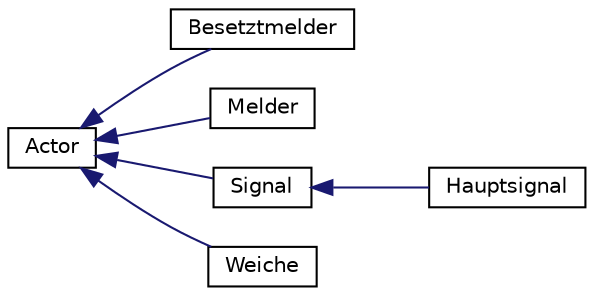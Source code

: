digraph "Grafische Darstellung der Klassenhierarchie"
{
 // LATEX_PDF_SIZE
  edge [fontname="Helvetica",fontsize="10",labelfontname="Helvetica",labelfontsize="10"];
  node [fontname="Helvetica",fontsize="10",shape=record];
  rankdir="LR";
  Node0 [label="Actor",height=0.2,width=0.4,color="black", fillcolor="white", style="filled",URL="$class_actor.html",tooltip=" "];
  Node0 -> Node1 [dir="back",color="midnightblue",fontsize="10",style="solid",fontname="Helvetica"];
  Node1 [label="Besetztmelder",height=0.2,width=0.4,color="black", fillcolor="white", style="filled",URL="$class_besetztmelder.html",tooltip=" "];
  Node0 -> Node2 [dir="back",color="midnightblue",fontsize="10",style="solid",fontname="Helvetica"];
  Node2 [label="Melder",height=0.2,width=0.4,color="black", fillcolor="white", style="filled",URL="$class_melder.html",tooltip=" "];
  Node0 -> Node3 [dir="back",color="midnightblue",fontsize="10",style="solid",fontname="Helvetica"];
  Node3 [label="Signal",height=0.2,width=0.4,color="black", fillcolor="white", style="filled",URL="$class_signal.html",tooltip=" "];
  Node3 -> Node4 [dir="back",color="midnightblue",fontsize="10",style="solid",fontname="Helvetica"];
  Node4 [label="Hauptsignal",height=0.2,width=0.4,color="black", fillcolor="white", style="filled",URL="$class_hauptsignal.html",tooltip=" "];
  Node0 -> Node5 [dir="back",color="midnightblue",fontsize="10",style="solid",fontname="Helvetica"];
  Node5 [label="Weiche",height=0.2,width=0.4,color="black", fillcolor="white", style="filled",URL="$class_weiche.html",tooltip=" "];
}
